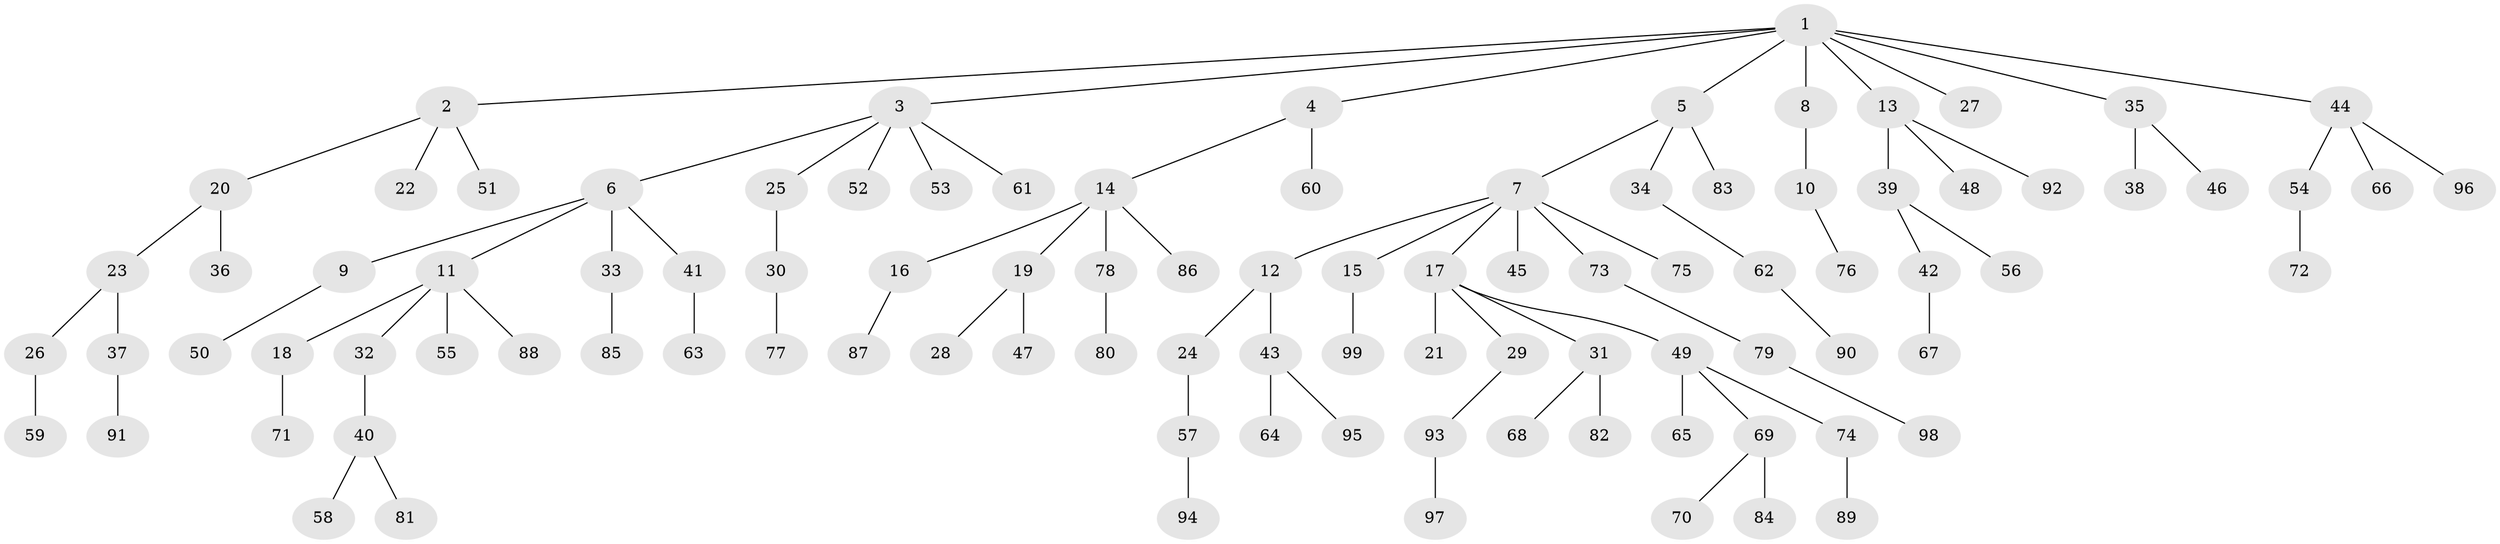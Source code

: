 // Generated by graph-tools (version 1.1) at 2025/11/02/27/25 16:11:26]
// undirected, 99 vertices, 98 edges
graph export_dot {
graph [start="1"]
  node [color=gray90,style=filled];
  1;
  2;
  3;
  4;
  5;
  6;
  7;
  8;
  9;
  10;
  11;
  12;
  13;
  14;
  15;
  16;
  17;
  18;
  19;
  20;
  21;
  22;
  23;
  24;
  25;
  26;
  27;
  28;
  29;
  30;
  31;
  32;
  33;
  34;
  35;
  36;
  37;
  38;
  39;
  40;
  41;
  42;
  43;
  44;
  45;
  46;
  47;
  48;
  49;
  50;
  51;
  52;
  53;
  54;
  55;
  56;
  57;
  58;
  59;
  60;
  61;
  62;
  63;
  64;
  65;
  66;
  67;
  68;
  69;
  70;
  71;
  72;
  73;
  74;
  75;
  76;
  77;
  78;
  79;
  80;
  81;
  82;
  83;
  84;
  85;
  86;
  87;
  88;
  89;
  90;
  91;
  92;
  93;
  94;
  95;
  96;
  97;
  98;
  99;
  1 -- 2;
  1 -- 3;
  1 -- 4;
  1 -- 5;
  1 -- 8;
  1 -- 13;
  1 -- 27;
  1 -- 35;
  1 -- 44;
  2 -- 20;
  2 -- 22;
  2 -- 51;
  3 -- 6;
  3 -- 25;
  3 -- 52;
  3 -- 53;
  3 -- 61;
  4 -- 14;
  4 -- 60;
  5 -- 7;
  5 -- 34;
  5 -- 83;
  6 -- 9;
  6 -- 11;
  6 -- 33;
  6 -- 41;
  7 -- 12;
  7 -- 15;
  7 -- 17;
  7 -- 45;
  7 -- 73;
  7 -- 75;
  8 -- 10;
  9 -- 50;
  10 -- 76;
  11 -- 18;
  11 -- 32;
  11 -- 55;
  11 -- 88;
  12 -- 24;
  12 -- 43;
  13 -- 39;
  13 -- 48;
  13 -- 92;
  14 -- 16;
  14 -- 19;
  14 -- 78;
  14 -- 86;
  15 -- 99;
  16 -- 87;
  17 -- 21;
  17 -- 29;
  17 -- 31;
  17 -- 49;
  18 -- 71;
  19 -- 28;
  19 -- 47;
  20 -- 23;
  20 -- 36;
  23 -- 26;
  23 -- 37;
  24 -- 57;
  25 -- 30;
  26 -- 59;
  29 -- 93;
  30 -- 77;
  31 -- 68;
  31 -- 82;
  32 -- 40;
  33 -- 85;
  34 -- 62;
  35 -- 38;
  35 -- 46;
  37 -- 91;
  39 -- 42;
  39 -- 56;
  40 -- 58;
  40 -- 81;
  41 -- 63;
  42 -- 67;
  43 -- 64;
  43 -- 95;
  44 -- 54;
  44 -- 66;
  44 -- 96;
  49 -- 65;
  49 -- 69;
  49 -- 74;
  54 -- 72;
  57 -- 94;
  62 -- 90;
  69 -- 70;
  69 -- 84;
  73 -- 79;
  74 -- 89;
  78 -- 80;
  79 -- 98;
  93 -- 97;
}
